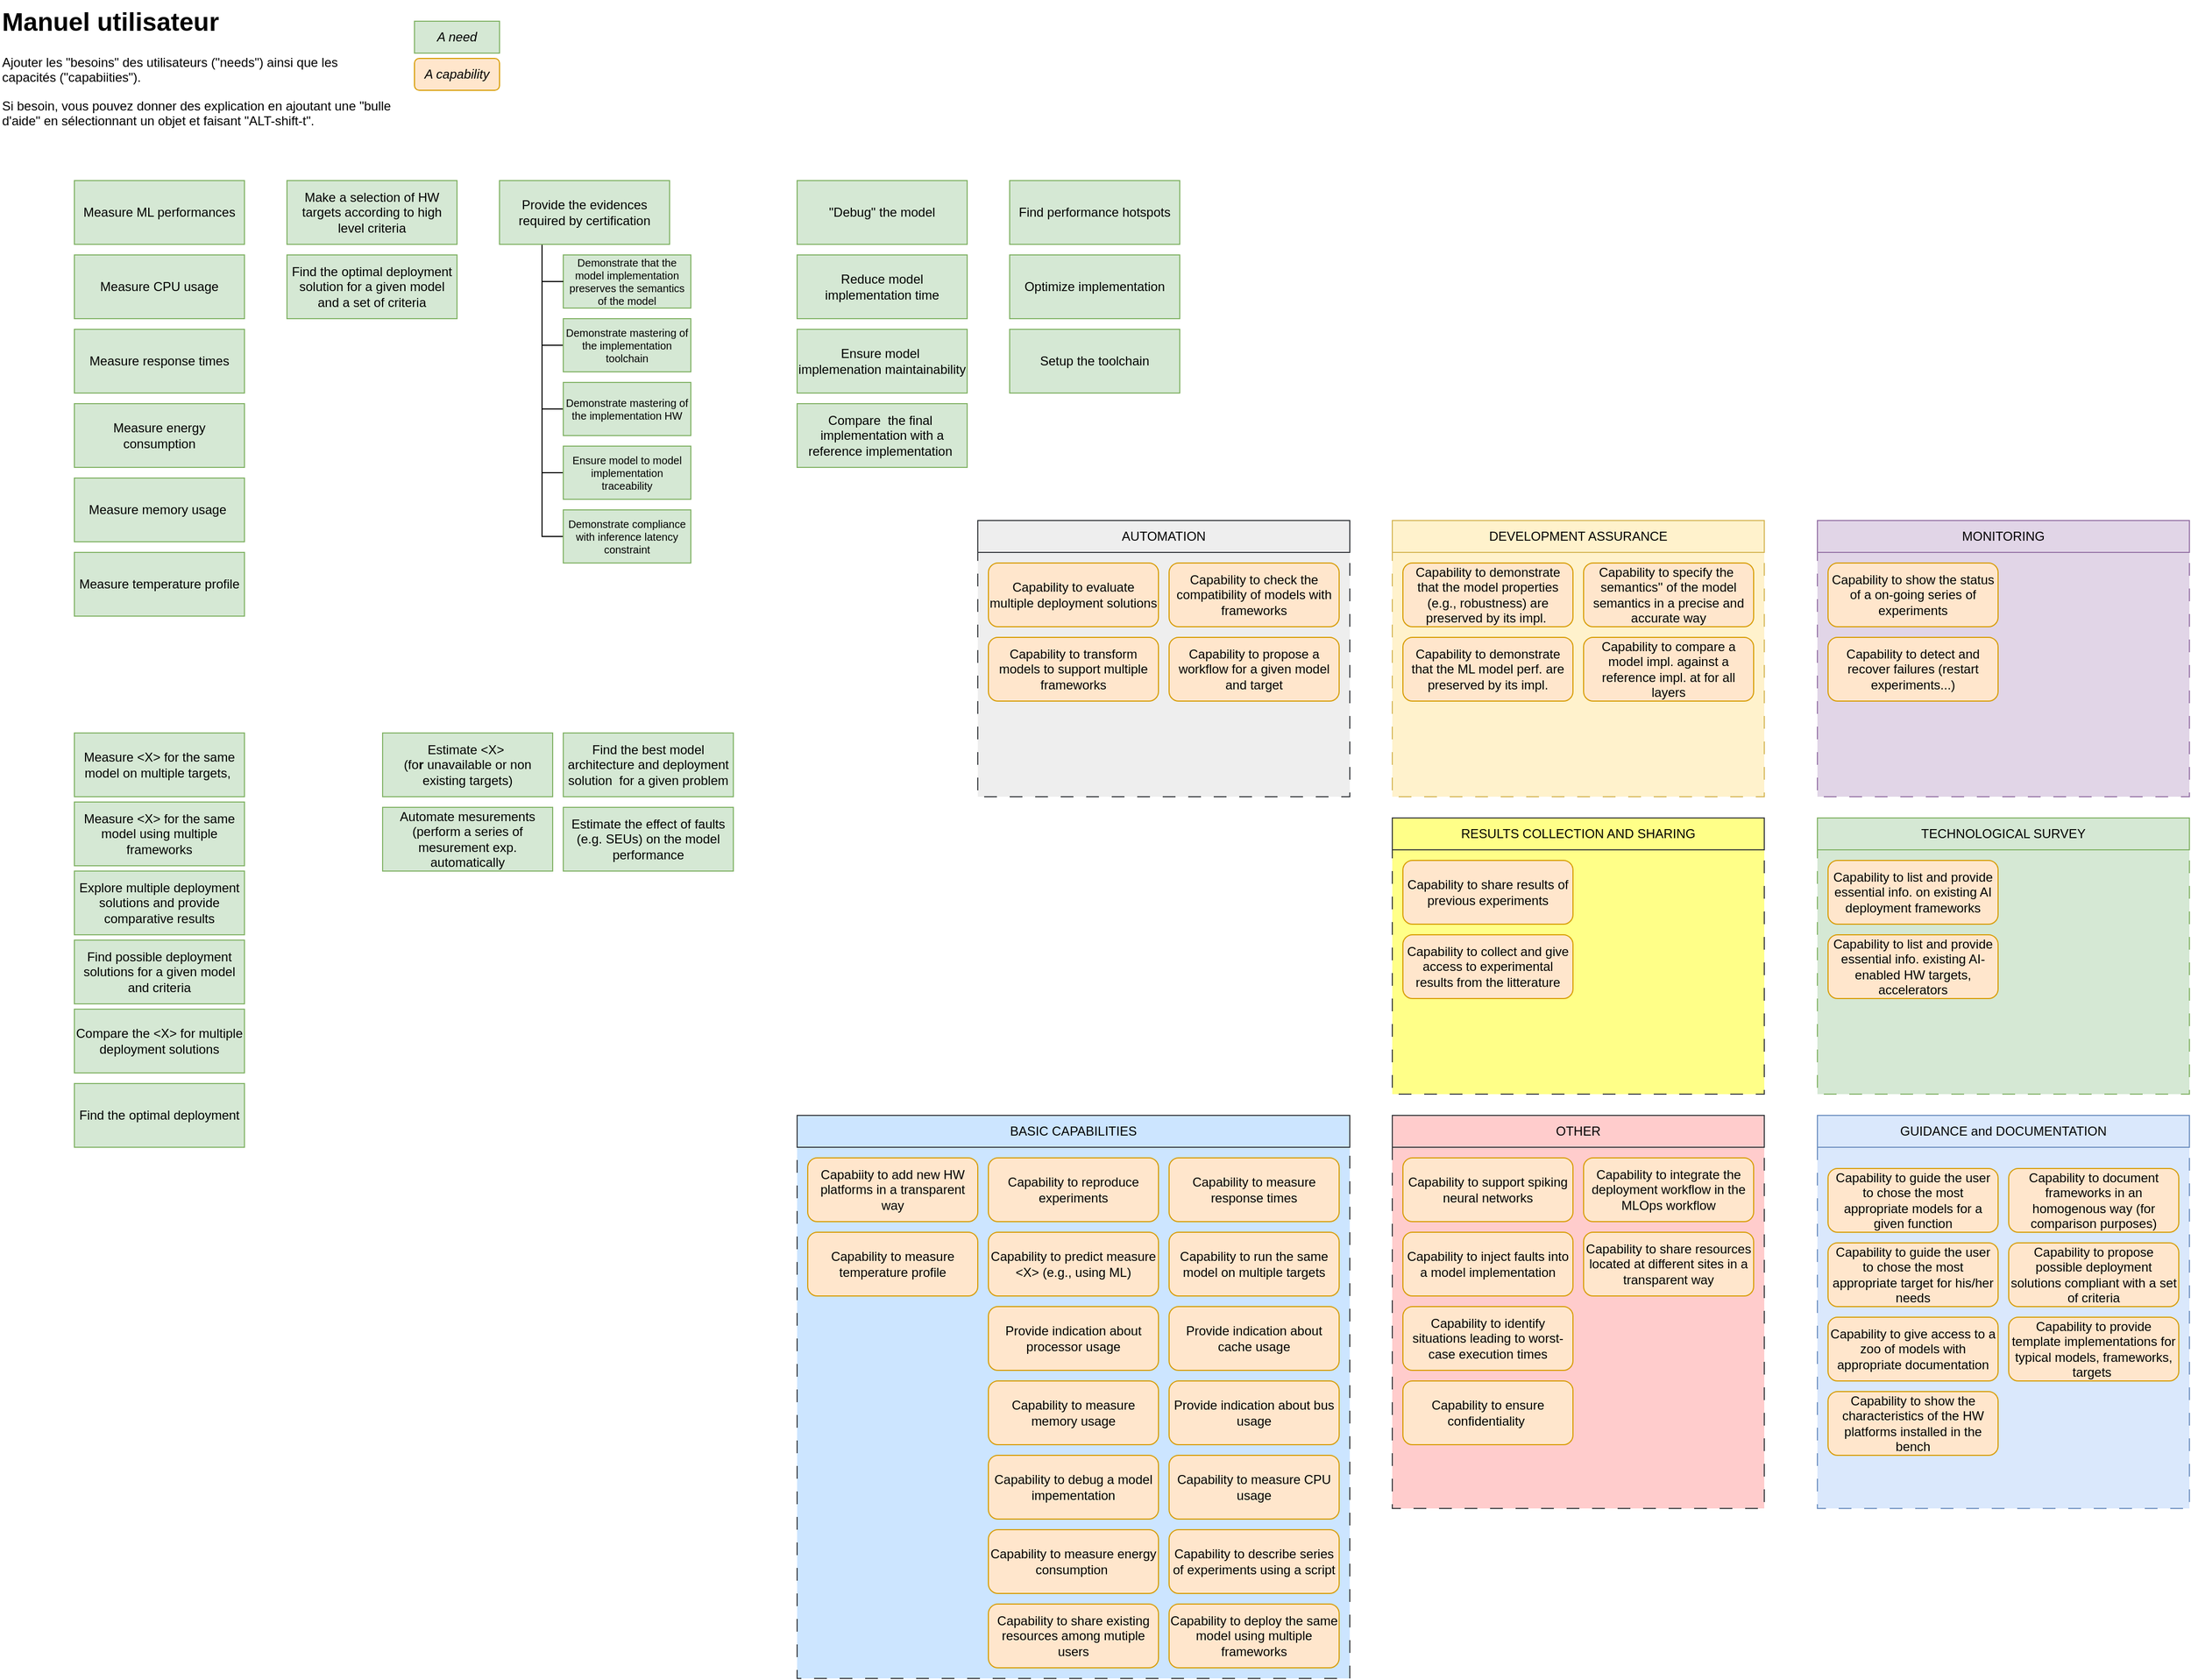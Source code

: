 <mxfile version="24.5.1" type="github">
  <diagram name="Page-1" id="GF7OaNWlpsntlyMCokd7">
    <mxGraphModel dx="3628" dy="4876" grid="1" gridSize="10" guides="1" tooltips="1" connect="1" arrows="1" fold="1" page="1" pageScale="1" pageWidth="3300" pageHeight="4681" math="0" shadow="0">
      <root>
        <mxCell id="0" />
        <mxCell id="1" parent="0" />
        <mxCell id="7k-AmSmw4N_ky5tJrCOa-97" value="" style="rounded=0;whiteSpace=wrap;html=1;dashed=1;dashPattern=12 12;fillColor=#eeeeee;strokeColor=#36393d;" vertex="1" parent="1">
          <mxGeometry x="730" y="470" width="350" height="230" as="geometry" />
        </mxCell>
        <mxCell id="7k-AmSmw4N_ky5tJrCOa-100" value="" style="rounded=0;whiteSpace=wrap;html=1;dashed=1;dashPattern=12 12;fillColor=#ffcccc;strokeColor=#36393d;" vertex="1" parent="1">
          <mxGeometry x="1120" y="1030" width="350" height="340" as="geometry" />
        </mxCell>
        <mxCell id="7k-AmSmw4N_ky5tJrCOa-102" value="" style="rounded=0;whiteSpace=wrap;html=1;dashed=1;dashPattern=12 12;fillColor=#cce5ff;strokeColor=#36393d;" vertex="1" parent="1">
          <mxGeometry x="560" y="1030" width="520" height="500" as="geometry" />
        </mxCell>
        <mxCell id="7k-AmSmw4N_ky5tJrCOa-94" value="" style="rounded=0;whiteSpace=wrap;html=1;dashed=1;dashPattern=12 12;fillColor=#fff2cc;strokeColor=#d6b656;" vertex="1" parent="1">
          <mxGeometry x="1120" y="470" width="350" height="230" as="geometry" />
        </mxCell>
        <mxCell id="7k-AmSmw4N_ky5tJrCOa-88" value="" style="rounded=0;whiteSpace=wrap;html=1;dashed=1;dashPattern=12 12;fillColor=#d5e8d4;strokeColor=#82b366;" vertex="1" parent="1">
          <mxGeometry x="1520" y="750" width="350" height="230" as="geometry" />
        </mxCell>
        <mxCell id="7k-AmSmw4N_ky5tJrCOa-87" value="" style="rounded=0;whiteSpace=wrap;html=1;dashed=1;dashPattern=12 12;fillColor=#ffff88;strokeColor=#36393d;" vertex="1" parent="1">
          <mxGeometry x="1120" y="750" width="350" height="230" as="geometry" />
        </mxCell>
        <mxCell id="7k-AmSmw4N_ky5tJrCOa-82" value="" style="rounded=0;whiteSpace=wrap;html=1;dashed=1;dashPattern=12 12;fillColor=#dae8fc;strokeColor=#6c8ebf;" vertex="1" parent="1">
          <mxGeometry x="1520" y="1030" width="350" height="340" as="geometry" />
        </mxCell>
        <mxCell id="7k-AmSmw4N_ky5tJrCOa-80" value="" style="rounded=0;whiteSpace=wrap;html=1;dashed=1;dashPattern=12 12;fillColor=#e1d5e7;strokeColor=#9673a6;" vertex="1" parent="1">
          <mxGeometry x="1520" y="470" width="350" height="230" as="geometry" />
        </mxCell>
        <mxCell id="7k-AmSmw4N_ky5tJrCOa-1" value="Capability to run the same model on multiple targets" style="rounded=1;whiteSpace=wrap;html=1;fillColor=#ffe6cc;strokeColor=#d79b00;" vertex="1" parent="1">
          <mxGeometry x="910" y="1110" width="160" height="60" as="geometry" />
        </mxCell>
        <mxCell id="7k-AmSmw4N_ky5tJrCOa-2" value="Capability to deploy the same model using multiple frameworks" style="rounded=1;whiteSpace=wrap;html=1;fillColor=#ffe6cc;strokeColor=#d79b00;" vertex="1" parent="1">
          <mxGeometry x="910" y="1460" width="160" height="60" as="geometry" />
        </mxCell>
        <mxCell id="7k-AmSmw4N_ky5tJrCOa-3" value="Capability to measure energy consumption&amp;nbsp;" style="rounded=1;whiteSpace=wrap;html=1;fillColor=#ffe6cc;strokeColor=#d79b00;" vertex="1" parent="1">
          <mxGeometry x="740" y="1390" width="160" height="60" as="geometry" />
        </mxCell>
        <mxCell id="7k-AmSmw4N_ky5tJrCOa-4" value="Capability to measure memory usage" style="rounded=1;whiteSpace=wrap;html=1;fillColor=#ffe6cc;strokeColor=#d79b00;" vertex="1" parent="1">
          <mxGeometry x="740" y="1250" width="160" height="60" as="geometry" />
        </mxCell>
        <mxCell id="7k-AmSmw4N_ky5tJrCOa-5" value="Capability to measure CPU usage" style="rounded=1;whiteSpace=wrap;html=1;fillColor=#ffe6cc;strokeColor=#d79b00;" vertex="1" parent="1">
          <mxGeometry x="910" y="1320" width="160" height="60" as="geometry" />
        </mxCell>
        <mxCell id="7k-AmSmw4N_ky5tJrCOa-6" value="Capability to specify the ``semantics&#39;&#39; of the model semantics in a precise and accurate way" style="rounded=1;whiteSpace=wrap;html=1;fillColor=#ffe6cc;strokeColor=#d79b00;" vertex="1" parent="1">
          <mxGeometry x="1300" y="480" width="160" height="60" as="geometry" />
        </mxCell>
        <mxCell id="7k-AmSmw4N_ky5tJrCOa-7" value="Capability to demonstrate that the model properties (e.g., robustness) are preserved by its impl.&amp;nbsp;" style="rounded=1;whiteSpace=wrap;html=1;fillColor=#ffe6cc;strokeColor=#d79b00;" vertex="1" parent="1">
          <mxGeometry x="1130" y="480" width="160" height="60" as="geometry" />
        </mxCell>
        <mxCell id="7k-AmSmw4N_ky5tJrCOa-8" value="Capability to demonstrate that the ML model perf. are preserved by its impl." style="rounded=1;whiteSpace=wrap;html=1;fillColor=#ffe6cc;strokeColor=#d79b00;" vertex="1" parent="1">
          <mxGeometry x="1130" y="550" width="160" height="60" as="geometry" />
        </mxCell>
        <mxCell id="7k-AmSmw4N_ky5tJrCOa-10" value="Measure ML performances" style="rounded=0;whiteSpace=wrap;html=1;fillColor=#d5e8d4;strokeColor=#82b366;" vertex="1" parent="1">
          <mxGeometry x="-120" y="120" width="160" height="60" as="geometry" />
        </mxCell>
        <mxCell id="7k-AmSmw4N_ky5tJrCOa-11" value="Measure energy consumption" style="rounded=0;whiteSpace=wrap;html=1;fillColor=#d5e8d4;strokeColor=#82b366;" vertex="1" parent="1">
          <mxGeometry x="-120" y="330" width="160" height="60" as="geometry" />
        </mxCell>
        <mxCell id="7k-AmSmw4N_ky5tJrCOa-12" value="Measure memory usage&amp;nbsp;" style="rounded=0;whiteSpace=wrap;html=1;fillColor=#d5e8d4;strokeColor=#82b366;" vertex="1" parent="1">
          <mxGeometry x="-120" y="400" width="160" height="60" as="geometry" />
        </mxCell>
        <mxCell id="7k-AmSmw4N_ky5tJrCOa-13" value="Measure response times" style="rounded=0;whiteSpace=wrap;html=1;fillColor=#d5e8d4;strokeColor=#82b366;" vertex="1" parent="1">
          <mxGeometry x="-120" y="260" width="160" height="60" as="geometry" />
        </mxCell>
        <UserObject label="Estimate &amp;lt;X&amp;gt;&amp;nbsp; (fo&lt;b&gt;r&amp;nbsp;&lt;/b&gt;unavailable or non existing targets)" tooltip="Cela peut concerner des cibles matérielles &#xa;qui ne sont psa encore disponibles sur&#xa;le marché mais dont on a déjà quelques &#xa;caractéristiques, ou des cibes non approvisionnées." id="7k-AmSmw4N_ky5tJrCOa-14">
          <mxCell style="rounded=0;whiteSpace=wrap;html=1;fillColor=#d5e8d4;strokeColor=#82b366;" vertex="1" parent="1">
            <mxGeometry x="170" y="640" width="160" height="60" as="geometry" />
          </mxCell>
        </UserObject>
        <mxCell id="7k-AmSmw4N_ky5tJrCOa-15" value="Automate mesurements (perform a series of mesurement exp. automatically" style="rounded=0;whiteSpace=wrap;html=1;fillColor=#d5e8d4;strokeColor=#82b366;" vertex="1" parent="1">
          <mxGeometry x="170" y="710" width="160" height="60" as="geometry" />
        </mxCell>
        <mxCell id="7k-AmSmw4N_ky5tJrCOa-16" value="Measure &amp;lt;X&amp;gt; for the same model on multiple targets,&amp;nbsp;" style="rounded=0;whiteSpace=wrap;html=1;fillColor=#d5e8d4;strokeColor=#82b366;" vertex="1" parent="1">
          <mxGeometry x="-120" y="640" width="160" height="60" as="geometry" />
        </mxCell>
        <mxCell id="7k-AmSmw4N_ky5tJrCOa-17" value="Measure &amp;lt;X&amp;gt; for the same model using multiple frameworks" style="rounded=0;whiteSpace=wrap;html=1;fillColor=#d5e8d4;strokeColor=#82b366;" vertex="1" parent="1">
          <mxGeometry x="-120" y="705" width="160" height="60" as="geometry" />
        </mxCell>
        <mxCell id="7k-AmSmw4N_ky5tJrCOa-18" value="Explore multiple deployment solutions and provide comparative results" style="rounded=0;whiteSpace=wrap;html=1;fillColor=#d5e8d4;strokeColor=#82b366;" vertex="1" parent="1">
          <mxGeometry x="-120" y="770" width="160" height="60" as="geometry" />
        </mxCell>
        <mxCell id="7k-AmSmw4N_ky5tJrCOa-19" value="Find the optimal deployment solution for a given model and a set of criteria" style="rounded=0;whiteSpace=wrap;html=1;fillColor=#d5e8d4;strokeColor=#82b366;" vertex="1" parent="1">
          <mxGeometry x="80" y="190" width="160" height="60" as="geometry" />
        </mxCell>
        <UserObject label="Find the best model architecture and deployment solution&amp;nbsp; for a given problem" tooltip="Le besoin de trouver la meilleure configuration &#xa;(modèle, framework, cible), &#xa;le modèle étant ici une variable libre.&#xa;On ne part pas d&#39;un modèle dont l&#39;architecture &#xa;est donnée, mais on optimise &#xa;l&#39;architecture pour un hardware donné (HW-NAS)." id="7k-AmSmw4N_ky5tJrCOa-20">
          <mxCell style="rounded=0;whiteSpace=wrap;html=1;fillColor=#d5e8d4;strokeColor=#82b366;" vertex="1" parent="1">
            <mxGeometry x="340" y="640" width="160" height="60" as="geometry" />
          </mxCell>
        </UserObject>
        <mxCell id="7k-AmSmw4N_ky5tJrCOa-21" value="Compare the &amp;lt;X&amp;gt; for multiple deployment solutions" style="rounded=0;whiteSpace=wrap;html=1;fillColor=#d5e8d4;strokeColor=#82b366;" vertex="1" parent="1">
          <mxGeometry x="-120" y="900" width="160" height="60" as="geometry" />
        </mxCell>
        <mxCell id="7k-AmSmw4N_ky5tJrCOa-23" value="Capability to give access to a zoo of models with appropriate documentation" style="rounded=1;whiteSpace=wrap;html=1;fillColor=#ffe6cc;strokeColor=#d79b00;" vertex="1" parent="1">
          <mxGeometry x="1530" y="1190" width="160" height="60" as="geometry" />
        </mxCell>
        <mxCell id="7k-AmSmw4N_ky5tJrCOa-24" value="Capability to predict measure &amp;lt;X&amp;gt; (e.g., using ML)" style="rounded=1;whiteSpace=wrap;html=1;fillColor=#ffe6cc;strokeColor=#d79b00;" vertex="1" parent="1">
          <mxGeometry x="740" y="1110" width="160" height="60" as="geometry" />
        </mxCell>
        <mxCell id="7k-AmSmw4N_ky5tJrCOa-25" value="Capability to propose possible deployment solutions compliant with a set of criteria" style="rounded=1;whiteSpace=wrap;html=1;fillColor=#ffe6cc;strokeColor=#d79b00;" vertex="1" parent="1">
          <mxGeometry x="1700" y="1120" width="160" height="60" as="geometry" />
        </mxCell>
        <mxCell id="7k-AmSmw4N_ky5tJrCOa-26" value="Find possible deployment solutions for a given model and criteria" style="rounded=0;whiteSpace=wrap;html=1;fillColor=#d5e8d4;strokeColor=#82b366;" vertex="1" parent="1">
          <mxGeometry x="-120" y="835" width="160" height="60" as="geometry" />
        </mxCell>
        <mxCell id="7k-AmSmw4N_ky5tJrCOa-27" value="Capability to evaluate multiple deployment solutions" style="rounded=1;whiteSpace=wrap;html=1;fillColor=#ffe6cc;strokeColor=#d79b00;" vertex="1" parent="1">
          <mxGeometry x="740" y="480" width="160" height="60" as="geometry" />
        </mxCell>
        <mxCell id="7k-AmSmw4N_ky5tJrCOa-28" value="Capability to share results of previous experiments" style="rounded=1;whiteSpace=wrap;html=1;fillColor=#ffe6cc;strokeColor=#d79b00;" vertex="1" parent="1">
          <mxGeometry x="1130" y="760" width="160" height="60" as="geometry" />
        </mxCell>
        <mxCell id="7k-AmSmw4N_ky5tJrCOa-29" value="A need" style="rounded=0;whiteSpace=wrap;html=1;fillColor=#d5e8d4;strokeColor=#82b366;fontStyle=2" vertex="1" parent="1">
          <mxGeometry x="200" y="-30" width="80" height="30" as="geometry" />
        </mxCell>
        <mxCell id="7k-AmSmw4N_ky5tJrCOa-30" value="&lt;i&gt;A capability&lt;/i&gt;" style="rounded=1;whiteSpace=wrap;html=1;fillColor=#ffe6cc;strokeColor=#d79b00;" vertex="1" parent="1">
          <mxGeometry x="200" y="5" width="80" height="30" as="geometry" />
        </mxCell>
        <mxCell id="7k-AmSmw4N_ky5tJrCOa-32" value="Capability to inject faults into a model implementation" style="rounded=1;whiteSpace=wrap;html=1;fillColor=#ffe6cc;strokeColor=#d79b00;" vertex="1" parent="1">
          <mxGeometry x="1130" y="1110" width="160" height="60" as="geometry" />
        </mxCell>
        <mxCell id="7k-AmSmw4N_ky5tJrCOa-33" value="Estimate the effect of faults (e.g. SEUs) on the model performance" style="rounded=0;whiteSpace=wrap;html=1;fillColor=#d5e8d4;strokeColor=#82b366;" vertex="1" parent="1">
          <mxGeometry x="340" y="710" width="160" height="60" as="geometry" />
        </mxCell>
        <mxCell id="7k-AmSmw4N_ky5tJrCOa-36" value="Measure CPU usage" style="rounded=0;whiteSpace=wrap;html=1;fillColor=#d5e8d4;strokeColor=#82b366;" vertex="1" parent="1">
          <mxGeometry x="-120" y="190" width="160" height="60" as="geometry" />
        </mxCell>
        <mxCell id="7k-AmSmw4N_ky5tJrCOa-40" value="Find the optimal deployment" style="rounded=0;whiteSpace=wrap;html=1;fillColor=#d5e8d4;strokeColor=#82b366;" vertex="1" parent="1">
          <mxGeometry x="-120" y="970" width="160" height="60" as="geometry" />
        </mxCell>
        <mxCell id="7k-AmSmw4N_ky5tJrCOa-41" value="Provide indication about processor usage" style="rounded=1;whiteSpace=wrap;html=1;fillColor=#ffe6cc;strokeColor=#d79b00;" vertex="1" parent="1">
          <mxGeometry x="740" y="1180" width="160" height="60" as="geometry" />
        </mxCell>
        <mxCell id="7k-AmSmw4N_ky5tJrCOa-42" value="Provide indication about cache usage" style="rounded=1;whiteSpace=wrap;html=1;fillColor=#ffe6cc;strokeColor=#d79b00;" vertex="1" parent="1">
          <mxGeometry x="910" y="1180" width="160" height="60" as="geometry" />
        </mxCell>
        <mxCell id="7k-AmSmw4N_ky5tJrCOa-45" value="Provide indication about bus usage" style="rounded=1;whiteSpace=wrap;html=1;fillColor=#ffe6cc;strokeColor=#d79b00;" vertex="1" parent="1">
          <mxGeometry x="910" y="1250" width="160" height="60" as="geometry" />
        </mxCell>
        <mxCell id="7k-AmSmw4N_ky5tJrCOa-47" value="Capability to measure response times" style="rounded=1;whiteSpace=wrap;html=1;fillColor=#ffe6cc;strokeColor=#d79b00;" vertex="1" parent="1">
          <mxGeometry x="910" y="1040" width="160" height="60" as="geometry" />
        </mxCell>
        <mxCell id="7k-AmSmw4N_ky5tJrCOa-50" value="Measure temperature profile" style="rounded=0;whiteSpace=wrap;html=1;fillColor=#d5e8d4;strokeColor=#82b366;" vertex="1" parent="1">
          <mxGeometry x="-120" y="470" width="160" height="60" as="geometry" />
        </mxCell>
        <mxCell id="7k-AmSmw4N_ky5tJrCOa-52" value="Capability to describe series of experiments using a script" style="rounded=1;whiteSpace=wrap;html=1;fillColor=#ffe6cc;strokeColor=#d79b00;" vertex="1" parent="1">
          <mxGeometry x="910" y="1390" width="160" height="60" as="geometry" />
        </mxCell>
        <mxCell id="7k-AmSmw4N_ky5tJrCOa-112" style="edgeStyle=orthogonalEdgeStyle;rounded=0;orthogonalLoop=1;jettySize=auto;html=1;exitX=0.25;exitY=1;exitDx=0;exitDy=0;entryX=0;entryY=0.5;entryDx=0;entryDy=0;endArrow=none;endFill=0;" edge="1" parent="1" source="7k-AmSmw4N_ky5tJrCOa-107" target="7k-AmSmw4N_ky5tJrCOa-111">
          <mxGeometry relative="1" as="geometry" />
        </mxCell>
        <mxCell id="7k-AmSmw4N_ky5tJrCOa-56" value="Demonstrate that the model implementation preserves the semantics of the model" style="rounded=0;whiteSpace=wrap;html=1;fillColor=#d5e8d4;strokeColor=#82b366;fontSize=10;" vertex="1" parent="1">
          <mxGeometry x="340" y="190" width="120" height="50" as="geometry" />
        </mxCell>
        <UserObject label="Make a selection of HW targets according to high level criteria" tooltip="Le besoin est de connaitre ce qui existe&#xa;et d&#39;avoir une idée des &#xa;grandes caractéristiques des cibles matérielles &#xa;(nombre de coeurs, présence d&#39;accélérateurs, &#xa;quantité mémoire, etc.).&#xa;Il s&#39;agit d&#39;un besoin d&#39;information et&#xa;de moyen d&#39;accès à cette information &#xa;(capacité de recherche sur un critère &#xa;donné).&#xa;" id="7k-AmSmw4N_ky5tJrCOa-58">
          <mxCell style="rounded=0;whiteSpace=wrap;html=1;fillColor=#d5e8d4;strokeColor=#82b366;" vertex="1" parent="1">
            <mxGeometry x="80" y="120" width="160" height="60" as="geometry" />
          </mxCell>
        </UserObject>
        <mxCell id="7k-AmSmw4N_ky5tJrCOa-60" value="Capability to transform models to support multiple frameworks" style="rounded=1;whiteSpace=wrap;html=1;fillColor=#ffe6cc;strokeColor=#d79b00;" vertex="1" parent="1">
          <mxGeometry x="740" y="550" width="160" height="60" as="geometry" />
        </mxCell>
        <mxCell id="7k-AmSmw4N_ky5tJrCOa-61" value="Capability to check the compatibility of models with frameworks" style="rounded=1;whiteSpace=wrap;html=1;fillColor=#ffe6cc;strokeColor=#d79b00;" vertex="1" parent="1">
          <mxGeometry x="910" y="480" width="160" height="60" as="geometry" />
        </mxCell>
        <mxCell id="7k-AmSmw4N_ky5tJrCOa-62" value="Capability to propose a workflow for a given model and target" style="rounded=1;whiteSpace=wrap;html=1;fillColor=#ffe6cc;strokeColor=#d79b00;" vertex="1" parent="1">
          <mxGeometry x="910" y="550" width="160" height="60" as="geometry" />
        </mxCell>
        <UserObject label="Capability to show the status of a on-going series of experiments" tooltip="Il s&#39;agit d&#39;une capacité de surveillance [déjà implémentée avec Airflow]" id="7k-AmSmw4N_ky5tJrCOa-63">
          <mxCell style="rounded=1;whiteSpace=wrap;html=1;fillColor=#ffe6cc;strokeColor=#d79b00;" vertex="1" parent="1">
            <mxGeometry x="1530" y="480" width="160" height="60" as="geometry" />
          </mxCell>
        </UserObject>
        <mxCell id="7k-AmSmw4N_ky5tJrCOa-64" value="Capabiity to add new HW platforms in a transparent way" style="rounded=1;whiteSpace=wrap;html=1;fillColor=#ffe6cc;strokeColor=#d79b00;" vertex="1" parent="1">
          <mxGeometry x="570" y="1040" width="160" height="60" as="geometry" />
        </mxCell>
        <UserObject label="Capability to list and provide essential info. on existing AI deployment frameworks" tooltip="L&#39;idée est de donner à l&#39;utilisateur des &#xa;informations le plus à jour possible sur &#xa;les bibliothèques, frameworks, accélérateurs IA&#xa;disponibles sur le marché." id="7k-AmSmw4N_ky5tJrCOa-65">
          <mxCell style="rounded=1;whiteSpace=wrap;html=1;fillColor=#ffe6cc;strokeColor=#d79b00;" vertex="1" parent="1">
            <mxGeometry x="1530" y="760" width="160" height="60" as="geometry" />
          </mxCell>
        </UserObject>
        <UserObject label="Capability to list and provide essential info. existing AI-enabled&amp;nbsp;HW targets, accelerators" tooltip="L&#39;idée est de donner à l&#39;utilisateur des &#xa;informations le plus à jour possible sur &#xa;les bibliothèques, frameworks, accélérateurs IA&#xa;disponibles sur le marché." id="7k-AmSmw4N_ky5tJrCOa-66">
          <mxCell style="rounded=1;whiteSpace=wrap;html=1;fillColor=#ffe6cc;strokeColor=#d79b00;" vertex="1" parent="1">
            <mxGeometry x="1530" y="830" width="160" height="60" as="geometry" />
          </mxCell>
        </UserObject>
        <UserObject label="Capability to share existing resources among mutiple users" tooltip="L&#39;idée est de pouvoir mettre en commun des&#xa;ressources matérielles entre utilisateurs &#xa;du banc. C&#39;est-à-dire de pouvoir rendre &#xa;accessible une ressource matérielle qui &#xa;serait localisée chez un partenaire..." id="7k-AmSmw4N_ky5tJrCOa-69">
          <mxCell style="rounded=1;whiteSpace=wrap;html=1;fillColor=#ffe6cc;strokeColor=#d79b00;" vertex="1" parent="1">
            <mxGeometry x="740" y="1460" width="160" height="60" as="geometry" />
          </mxCell>
        </UserObject>
        <UserObject label="Capability to share resources located at different sites in a transparent way" tooltip="L&#39;idée est de pouvoir établir un réseau&#xa;de &quot;bancs&quot; et de pouvoir utiliser n&#39;importe&#xa;quelle des ressources disponibles sur ces&#xa;bancs à un utilisateur. &#xa;À terme, on pourrait offrir la capacité de&#xa;d&#39;intégrer (&quot;plugger&quot;) une nouvelle &#xa;ressource matérielle fournie pas l&#39;un des &#xa;partenaires." id="7k-AmSmw4N_ky5tJrCOa-70">
          <mxCell style="rounded=1;whiteSpace=wrap;html=1;fillColor=#ffe6cc;strokeColor=#d79b00;" vertex="1" parent="1">
            <mxGeometry x="1300" y="1110" width="160" height="60" as="geometry" />
          </mxCell>
        </UserObject>
        <mxCell id="7k-AmSmw4N_ky5tJrCOa-71" value="Capability to integrate the deployment workflow in the MLOps workflow" style="rounded=1;whiteSpace=wrap;html=1;fillColor=#ffe6cc;strokeColor=#d79b00;" vertex="1" parent="1">
          <mxGeometry x="1300" y="1040" width="160" height="60" as="geometry" />
        </mxCell>
        <mxCell id="7k-AmSmw4N_ky5tJrCOa-72" value="Capability to document frameworks in an homogenous way (for comparison purposes)" style="rounded=1;whiteSpace=wrap;html=1;fillColor=#ffe6cc;strokeColor=#d79b00;" vertex="1" parent="1">
          <mxGeometry x="1700" y="1050" width="160" height="60" as="geometry" />
        </mxCell>
        <UserObject label="Capability to collect and give access to experimental results from the litterature" tooltip="De très nombreux articles scientifiques (et &#xa;autres) donnent des résultats de &#xa;performance. Il serait bien de les &#xa;collecter et d&#39;y donner accès. &#xa;Cela permettrait de faire un premier choix sans &#xa;avoir à réaliser de mesures." id="7k-AmSmw4N_ky5tJrCOa-73">
          <mxCell style="rounded=1;whiteSpace=wrap;html=1;fillColor=#ffe6cc;strokeColor=#d79b00;" vertex="1" parent="1">
            <mxGeometry x="1130" y="830" width="160" height="60" as="geometry" />
          </mxCell>
        </UserObject>
        <UserObject label="Capability to guide the user to chose the most appropriate target for his/her needs" tooltip="Utilisation d&#39;un LLM+RAG spécialisé sur&#xa;le déploiement d&#39;algorithmes d&#39;IA?" id="7k-AmSmw4N_ky5tJrCOa-74">
          <mxCell style="rounded=1;whiteSpace=wrap;html=1;fillColor=#ffe6cc;strokeColor=#d79b00;" vertex="1" parent="1">
            <mxGeometry x="1530" y="1120" width="160" height="60" as="geometry" />
          </mxCell>
        </UserObject>
        <UserObject label="Capability to guide the user to chose the most appropriate models for a given function" tooltip="L&#39;idée est de proposer une taxonomie des&#xa;modèles en précisant ce pour quoi ils&#xa;ont été développés, quelles sont les &#xa;performances obtenues, les papiers&#xa;dans lesquels ils sont décrits." id="7k-AmSmw4N_ky5tJrCOa-75">
          <mxCell style="rounded=1;whiteSpace=wrap;html=1;fillColor=#ffe6cc;strokeColor=#d79b00;" vertex="1" parent="1">
            <mxGeometry x="1530" y="1050" width="160" height="60" as="geometry" />
          </mxCell>
        </UserObject>
        <mxCell id="7k-AmSmw4N_ky5tJrCOa-76" value="Capability to compare a model impl. against a reference impl. at for all layers" style="rounded=1;whiteSpace=wrap;html=1;fillColor=#ffe6cc;strokeColor=#d79b00;" vertex="1" parent="1">
          <mxGeometry x="1300" y="550" width="160" height="60" as="geometry" />
        </mxCell>
        <UserObject label="Capability to provide template implementations for typical models, frameworks, targets&amp;nbsp;" tooltip="Cela vaut pour les implémentations &quot;manuelles&quot;, &#xa;c&#39;est-à-dire celles qui ne sont pas directement&#xa;obtenues par transformation d&#39;une description &#xa;de modèle selon un format standard." id="7k-AmSmw4N_ky5tJrCOa-77">
          <mxCell style="rounded=1;whiteSpace=wrap;html=1;fillColor=#ffe6cc;strokeColor=#d79b00;" vertex="1" parent="1">
            <mxGeometry x="1700" y="1190" width="160" height="60" as="geometry" />
          </mxCell>
        </UserObject>
        <mxCell id="7k-AmSmw4N_ky5tJrCOa-78" value="Capability to detect and recover failures (restart experiments...)" style="rounded=1;whiteSpace=wrap;html=1;fillColor=#ffe6cc;strokeColor=#d79b00;" vertex="1" parent="1">
          <mxGeometry x="1530" y="550" width="160" height="60" as="geometry" />
        </mxCell>
        <mxCell id="7k-AmSmw4N_ky5tJrCOa-79" value="Capability to debug a model impementation" style="rounded=1;whiteSpace=wrap;html=1;fillColor=#ffe6cc;strokeColor=#d79b00;" vertex="1" parent="1">
          <mxGeometry x="740" y="1320" width="160" height="60" as="geometry" />
        </mxCell>
        <mxCell id="7k-AmSmw4N_ky5tJrCOa-84" value="TECHNOLOGICAL SURVEY" style="rounded=0;whiteSpace=wrap;html=1;fillColor=#d5e8d4;strokeColor=#82b366;" vertex="1" parent="1">
          <mxGeometry x="1520" y="720" width="350" height="30" as="geometry" />
        </mxCell>
        <mxCell id="7k-AmSmw4N_ky5tJrCOa-85" value="GUIDANCE and DOCUMENTATION" style="rounded=0;whiteSpace=wrap;html=1;fillColor=#dae8fc;strokeColor=#6c8ebf;" vertex="1" parent="1">
          <mxGeometry x="1520" y="1000" width="350" height="30" as="geometry" />
        </mxCell>
        <mxCell id="7k-AmSmw4N_ky5tJrCOa-86" value="Capability to support spiking neural networks" style="rounded=1;whiteSpace=wrap;html=1;fillColor=#ffe6cc;strokeColor=#d79b00;" vertex="1" parent="1">
          <mxGeometry x="1130" y="1040" width="160" height="60" as="geometry" />
        </mxCell>
        <mxCell id="7k-AmSmw4N_ky5tJrCOa-89" value="RESULTS COLLECTION AND SHARING" style="rounded=0;whiteSpace=wrap;html=1;fillColor=#ffff88;strokeColor=#36393d;" vertex="1" parent="1">
          <mxGeometry x="1120" y="720" width="350" height="30" as="geometry" />
        </mxCell>
        <mxCell id="7k-AmSmw4N_ky5tJrCOa-93" value="MONITORING" style="rounded=0;whiteSpace=wrap;html=1;fillColor=#e1d5e7;strokeColor=#9673a6;" vertex="1" parent="1">
          <mxGeometry x="1520" y="440" width="350" height="30" as="geometry" />
        </mxCell>
        <mxCell id="7k-AmSmw4N_ky5tJrCOa-95" value="DEVELOPMENT ASSURANCE" style="rounded=0;whiteSpace=wrap;html=1;fillColor=#fff2cc;strokeColor=#d6b656;" vertex="1" parent="1">
          <mxGeometry x="1120" y="440" width="350" height="30" as="geometry" />
        </mxCell>
        <mxCell id="7k-AmSmw4N_ky5tJrCOa-96" value="AUTOMATION" style="rounded=0;whiteSpace=wrap;html=1;fillColor=#eeeeee;strokeColor=#36393d;" vertex="1" parent="1">
          <mxGeometry x="730" y="440" width="350" height="30" as="geometry" />
        </mxCell>
        <mxCell id="7k-AmSmw4N_ky5tJrCOa-98" value="Capability to reproduce experiments" style="rounded=1;whiteSpace=wrap;html=1;fillColor=#ffe6cc;strokeColor=#d79b00;" vertex="1" parent="1">
          <mxGeometry x="740" y="1040" width="160" height="60" as="geometry" />
        </mxCell>
        <UserObject label="Capability to show the characteristics of the HW platforms installed in the bench" tooltip="L&#39;idée est de donner des informations &#xa;synthétiques et représentées de façon &#xa;homogènespourles différentes cibles &#xa;matérielles installées sur le banc &#xa;(ou, plus généralement, disponibles &#xa;sur le marché). " id="7k-AmSmw4N_ky5tJrCOa-99">
          <mxCell style="rounded=1;whiteSpace=wrap;html=1;fillColor=#ffe6cc;strokeColor=#d79b00;" vertex="1" parent="1">
            <mxGeometry x="1530" y="1260" width="160" height="60" as="geometry" />
          </mxCell>
        </UserObject>
        <mxCell id="7k-AmSmw4N_ky5tJrCOa-101" value="OTHER" style="rounded=0;whiteSpace=wrap;html=1;fillColor=#ffcccc;strokeColor=#36393d;" vertex="1" parent="1">
          <mxGeometry x="1120" y="1000" width="350" height="30" as="geometry" />
        </mxCell>
        <mxCell id="7k-AmSmw4N_ky5tJrCOa-103" value="BASIC CAPABILITIES" style="rounded=0;whiteSpace=wrap;html=1;fillColor=#cce5ff;strokeColor=#36393d;" vertex="1" parent="1">
          <mxGeometry x="560" y="1000" width="520" height="30" as="geometry" />
        </mxCell>
        <mxCell id="7k-AmSmw4N_ky5tJrCOa-106" value="Capability to measure temperature profile" style="rounded=1;whiteSpace=wrap;html=1;fillColor=#ffe6cc;strokeColor=#d79b00;" vertex="1" parent="1">
          <mxGeometry x="570" y="1110" width="160" height="60" as="geometry" />
        </mxCell>
        <mxCell id="7k-AmSmw4N_ky5tJrCOa-115" style="edgeStyle=orthogonalEdgeStyle;rounded=0;orthogonalLoop=1;jettySize=auto;html=1;exitX=0.25;exitY=1;exitDx=0;exitDy=0;entryX=0;entryY=0.5;entryDx=0;entryDy=0;strokeColor=default;align=center;verticalAlign=middle;fontFamily=Helvetica;fontSize=11;fontColor=default;labelBackgroundColor=default;endArrow=none;endFill=0;" edge="1" parent="1" source="7k-AmSmw4N_ky5tJrCOa-107" target="7k-AmSmw4N_ky5tJrCOa-56">
          <mxGeometry relative="1" as="geometry" />
        </mxCell>
        <mxCell id="7k-AmSmw4N_ky5tJrCOa-118" style="edgeStyle=orthogonalEdgeStyle;rounded=0;orthogonalLoop=1;jettySize=auto;html=1;exitX=0.25;exitY=1;exitDx=0;exitDy=0;entryX=0;entryY=0.5;entryDx=0;entryDy=0;flowAnimation=0;endArrow=none;endFill=0;" edge="1" parent="1" source="7k-AmSmw4N_ky5tJrCOa-107" target="7k-AmSmw4N_ky5tJrCOa-116">
          <mxGeometry relative="1" as="geometry" />
        </mxCell>
        <mxCell id="7k-AmSmw4N_ky5tJrCOa-119" style="edgeStyle=orthogonalEdgeStyle;rounded=0;orthogonalLoop=1;jettySize=auto;html=1;exitX=0.25;exitY=1;exitDx=0;exitDy=0;entryX=0;entryY=0.5;entryDx=0;entryDy=0;strokeColor=default;align=center;verticalAlign=middle;fontFamily=Helvetica;fontSize=11;fontColor=default;labelBackgroundColor=default;endArrow=none;endFill=0;flowAnimation=0;" edge="1" parent="1" source="7k-AmSmw4N_ky5tJrCOa-107" target="7k-AmSmw4N_ky5tJrCOa-117">
          <mxGeometry relative="1" as="geometry" />
        </mxCell>
        <mxCell id="7k-AmSmw4N_ky5tJrCOa-126" style="edgeStyle=orthogonalEdgeStyle;rounded=0;orthogonalLoop=1;jettySize=auto;html=1;exitX=0.25;exitY=1;exitDx=0;exitDy=0;entryX=0;entryY=0.5;entryDx=0;entryDy=0;endArrow=none;endFill=0;" edge="1" parent="1" source="7k-AmSmw4N_ky5tJrCOa-107" target="7k-AmSmw4N_ky5tJrCOa-125">
          <mxGeometry relative="1" as="geometry" />
        </mxCell>
        <mxCell id="7k-AmSmw4N_ky5tJrCOa-107" value="Provide the evidences required by certification" style="rounded=0;whiteSpace=wrap;html=1;fillColor=#d5e8d4;strokeColor=#82b366;" vertex="1" parent="1">
          <mxGeometry x="280" y="120" width="160" height="60" as="geometry" />
        </mxCell>
        <UserObject label="&quot;Debug&quot; the model" tooltip="Par &quot;bug&quot;, on entend une propriété non satisfaite.&#xa;Ce peut êter par exemple la non identité de l&#39;implémentation avec l&#39;implémenation de réference, &#xa;de façon à pouvoir remonter aux causes racines. &#xa;C&#39;est par ex. ce que nous avons fait pour l&#39;ACAS XU." id="7k-AmSmw4N_ky5tJrCOa-109">
          <mxCell style="rounded=0;whiteSpace=wrap;html=1;fillColor=#d5e8d4;strokeColor=#82b366;" vertex="1" parent="1">
            <mxGeometry x="560" y="120" width="160" height="60" as="geometry" />
          </mxCell>
        </UserObject>
        <mxCell id="7k-AmSmw4N_ky5tJrCOa-111" value="Demonstrate mastering of the implementation toolchain" style="rounded=0;whiteSpace=wrap;html=1;fillColor=#d5e8d4;strokeColor=#82b366;fontSize=10;" vertex="1" parent="1">
          <mxGeometry x="340" y="250" width="120" height="50" as="geometry" />
        </mxCell>
        <mxCell id="7k-AmSmw4N_ky5tJrCOa-116" value="Demonstrate mastering of the implementation HW" style="rounded=0;whiteSpace=wrap;html=1;fillColor=#d5e8d4;strokeColor=#82b366;fontSize=10;" vertex="1" parent="1">
          <mxGeometry x="340" y="310" width="120" height="50" as="geometry" />
        </mxCell>
        <mxCell id="7k-AmSmw4N_ky5tJrCOa-117" value="Ensure model to model implementation traceability" style="rounded=0;whiteSpace=wrap;html=1;fillColor=#d5e8d4;strokeColor=#82b366;fontSize=10;" vertex="1" parent="1">
          <mxGeometry x="340" y="370" width="120" height="50" as="geometry" />
        </mxCell>
        <UserObject label="Find performance hotspots" tooltip="Le besoin est d&#39;identifier les endroits où&#xa;les ressources / le temps est consommé&#xa;de façon à éventuellement modifier l&#39;implémentation.&#xa;Pour un GPU, par ex., NVIDIA fournit l&#39;environnement&#xa;nsight. Quid des autres plateformes?&#xa;Quels sont les observables pertinents? (par ex. cache hit / miss, etc.)" id="7k-AmSmw4N_ky5tJrCOa-121">
          <mxCell style="rounded=0;whiteSpace=wrap;html=1;fillColor=#d5e8d4;strokeColor=#82b366;" vertex="1" parent="1">
            <mxGeometry x="760" y="120" width="160" height="60" as="geometry" />
          </mxCell>
        </UserObject>
        <mxCell id="7k-AmSmw4N_ky5tJrCOa-122" value="Optimize implementation" style="rounded=0;whiteSpace=wrap;html=1;fillColor=#d5e8d4;strokeColor=#82b366;" vertex="1" parent="1">
          <mxGeometry x="760" y="190" width="160" height="60" as="geometry" />
        </mxCell>
        <mxCell id="7k-AmSmw4N_ky5tJrCOa-123" value="Reduce model implementation time" style="rounded=0;whiteSpace=wrap;html=1;fillColor=#d5e8d4;strokeColor=#82b366;" vertex="1" parent="1">
          <mxGeometry x="560" y="190" width="160" height="60" as="geometry" />
        </mxCell>
        <mxCell id="7k-AmSmw4N_ky5tJrCOa-125" value="Demonstrate compliance with inference latency constraint" style="rounded=0;whiteSpace=wrap;html=1;fillColor=#d5e8d4;strokeColor=#82b366;fontSize=10;" vertex="1" parent="1">
          <mxGeometry x="340" y="430" width="120" height="50" as="geometry" />
        </mxCell>
        <mxCell id="7k-AmSmw4N_ky5tJrCOa-127" value="Ensure model&amp;nbsp;&lt;div&gt;implemenation maintainability&lt;/div&gt;" style="rounded=0;whiteSpace=wrap;html=1;fillColor=#d5e8d4;strokeColor=#82b366;" vertex="1" parent="1">
          <mxGeometry x="560" y="260" width="160" height="60" as="geometry" />
        </mxCell>
        <mxCell id="7k-AmSmw4N_ky5tJrCOa-128" value="Capability to identify situations leading to worst-case execution times" style="rounded=1;whiteSpace=wrap;html=1;fillColor=#ffe6cc;strokeColor=#d79b00;" vertex="1" parent="1">
          <mxGeometry x="1130" y="1180" width="160" height="60" as="geometry" />
        </mxCell>
        <mxCell id="7k-AmSmw4N_ky5tJrCOa-129" value="Capability to ensure confidentiality&amp;nbsp;" style="rounded=1;whiteSpace=wrap;html=1;fillColor=#ffe6cc;strokeColor=#d79b00;" vertex="1" parent="1">
          <mxGeometry x="1130" y="1250" width="160" height="60" as="geometry" />
        </mxCell>
        <mxCell id="7k-AmSmw4N_ky5tJrCOa-130" value="&lt;h1 style=&quot;margin-top: 0px;&quot;&gt;Manuel utilisateur&lt;/h1&gt;&lt;p&gt;Ajouter les &quot;besoins&quot; des utilisateurs (&quot;needs&quot;) ainsi que les capacités (&quot;capabiities&quot;).&amp;nbsp;&lt;/p&gt;&lt;p&gt;Si besoin, vous pouvez donner des explication en ajoutant une &quot;bulle d&#39;aide&quot; en sélectionnant un objet et faisant &quot;ALT-shift-t&quot;.&lt;/p&gt;" style="text;html=1;whiteSpace=wrap;overflow=hidden;rounded=0;" vertex="1" parent="1">
          <mxGeometry x="-190" y="-50" width="370" height="140" as="geometry" />
        </mxCell>
        <UserObject label="Setup the toolchain" tooltip="L&#39;utilisateur va avoir besoin de mettre en place &#xa;la chaine d&#39;outil pour la cible donnée.&#xa;La documentation est plus ou moins disponible&#xa;sur intenet, mais nécessite souvent des ajustements... &#xa;Fournir une procédure claire et complète ou, &#xa;éventuellement, un dockerfile est &#xa;un moyen de faciliter la mise en oeuvre &#xa;des outils / cibles. " id="7k-AmSmw4N_ky5tJrCOa-131">
          <mxCell style="rounded=0;whiteSpace=wrap;html=1;fillColor=#d5e8d4;strokeColor=#82b366;" vertex="1" parent="1">
            <mxGeometry x="760" y="260" width="160" height="60" as="geometry" />
          </mxCell>
        </UserObject>
        <mxCell id="7k-AmSmw4N_ky5tJrCOa-132" value="Compare&amp;nbsp; the final&amp;nbsp; implementation with a reference implementation&amp;nbsp;" style="rounded=0;whiteSpace=wrap;html=1;fillColor=#d5e8d4;strokeColor=#82b366;" vertex="1" parent="1">
          <mxGeometry x="560" y="330" width="160" height="60" as="geometry" />
        </mxCell>
      </root>
    </mxGraphModel>
  </diagram>
</mxfile>
